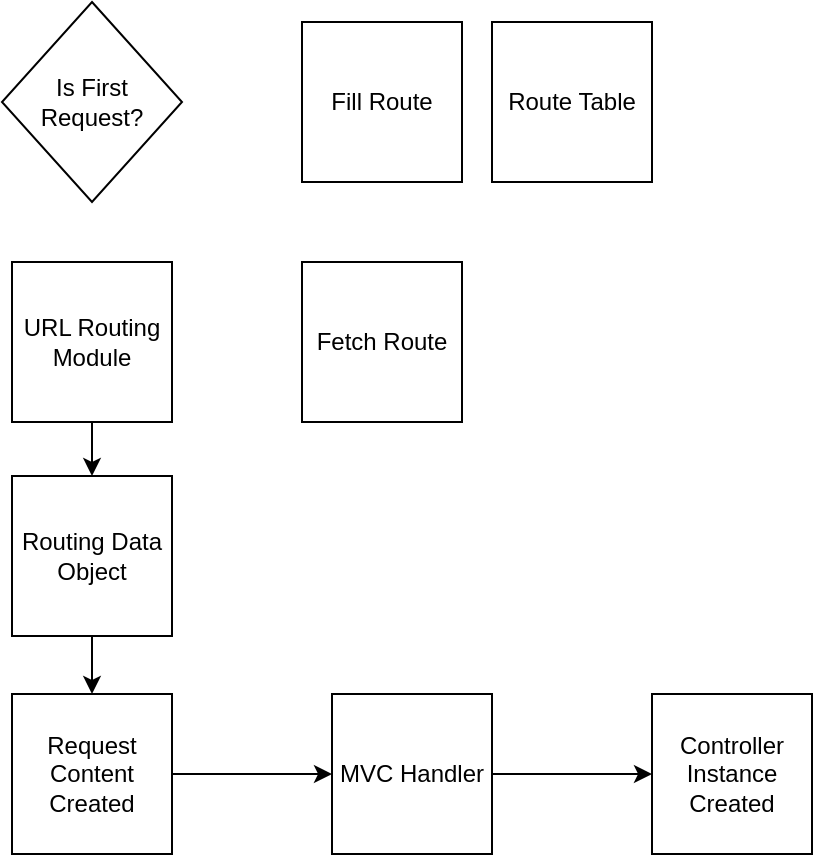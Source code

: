 <mxfile version="24.7.5">
  <diagram name="Page-1" id="iG_QuagarVAqDcdbW2Rk">
    <mxGraphModel dx="794" dy="412" grid="1" gridSize="10" guides="1" tooltips="1" connect="1" arrows="1" fold="1" page="1" pageScale="1" pageWidth="850" pageHeight="1100" math="0" shadow="0">
      <root>
        <mxCell id="0" />
        <mxCell id="1" parent="0" />
        <mxCell id="9xvtGW5jpFJtdQ_3aKCY-1" value="Is First Request?" style="rhombus;whiteSpace=wrap;html=1;" vertex="1" parent="1">
          <mxGeometry x="140" y="60" width="90" height="100" as="geometry" />
        </mxCell>
        <mxCell id="9xvtGW5jpFJtdQ_3aKCY-2" value="Fill Route" style="whiteSpace=wrap;html=1;aspect=fixed;" vertex="1" parent="1">
          <mxGeometry x="290" y="70" width="80" height="80" as="geometry" />
        </mxCell>
        <mxCell id="9xvtGW5jpFJtdQ_3aKCY-3" value="Route Table" style="whiteSpace=wrap;html=1;aspect=fixed;" vertex="1" parent="1">
          <mxGeometry x="385" y="70" width="80" height="80" as="geometry" />
        </mxCell>
        <mxCell id="9xvtGW5jpFJtdQ_3aKCY-7" value="" style="edgeStyle=orthogonalEdgeStyle;rounded=0;orthogonalLoop=1;jettySize=auto;html=1;" edge="1" parent="1" source="9xvtGW5jpFJtdQ_3aKCY-4" target="9xvtGW5jpFJtdQ_3aKCY-6">
          <mxGeometry relative="1" as="geometry" />
        </mxCell>
        <mxCell id="9xvtGW5jpFJtdQ_3aKCY-4" value="URL Routing Module" style="whiteSpace=wrap;html=1;aspect=fixed;" vertex="1" parent="1">
          <mxGeometry x="145" y="190" width="80" height="80" as="geometry" />
        </mxCell>
        <mxCell id="9xvtGW5jpFJtdQ_3aKCY-5" value="Fetch Route" style="whiteSpace=wrap;html=1;aspect=fixed;" vertex="1" parent="1">
          <mxGeometry x="290" y="190" width="80" height="80" as="geometry" />
        </mxCell>
        <mxCell id="9xvtGW5jpFJtdQ_3aKCY-9" value="" style="edgeStyle=orthogonalEdgeStyle;rounded=0;orthogonalLoop=1;jettySize=auto;html=1;" edge="1" parent="1" source="9xvtGW5jpFJtdQ_3aKCY-6" target="9xvtGW5jpFJtdQ_3aKCY-8">
          <mxGeometry relative="1" as="geometry" />
        </mxCell>
        <mxCell id="9xvtGW5jpFJtdQ_3aKCY-6" value="Routing Data Object" style="whiteSpace=wrap;html=1;aspect=fixed;" vertex="1" parent="1">
          <mxGeometry x="145" y="297" width="80" height="80" as="geometry" />
        </mxCell>
        <mxCell id="9xvtGW5jpFJtdQ_3aKCY-11" value="" style="edgeStyle=orthogonalEdgeStyle;rounded=0;orthogonalLoop=1;jettySize=auto;html=1;" edge="1" parent="1" source="9xvtGW5jpFJtdQ_3aKCY-8" target="9xvtGW5jpFJtdQ_3aKCY-10">
          <mxGeometry relative="1" as="geometry" />
        </mxCell>
        <mxCell id="9xvtGW5jpFJtdQ_3aKCY-8" value="Request Content Created" style="whiteSpace=wrap;html=1;aspect=fixed;" vertex="1" parent="1">
          <mxGeometry x="145" y="406" width="80" height="80" as="geometry" />
        </mxCell>
        <mxCell id="9xvtGW5jpFJtdQ_3aKCY-15" value="" style="edgeStyle=orthogonalEdgeStyle;rounded=0;orthogonalLoop=1;jettySize=auto;html=1;" edge="1" parent="1" source="9xvtGW5jpFJtdQ_3aKCY-10" target="9xvtGW5jpFJtdQ_3aKCY-14">
          <mxGeometry relative="1" as="geometry" />
        </mxCell>
        <mxCell id="9xvtGW5jpFJtdQ_3aKCY-10" value="MVC Handler" style="whiteSpace=wrap;html=1;aspect=fixed;" vertex="1" parent="1">
          <mxGeometry x="305" y="406" width="80" height="80" as="geometry" />
        </mxCell>
        <mxCell id="9xvtGW5jpFJtdQ_3aKCY-14" value="Controller Instance Created" style="whiteSpace=wrap;html=1;aspect=fixed;" vertex="1" parent="1">
          <mxGeometry x="465" y="406" width="80" height="80" as="geometry" />
        </mxCell>
      </root>
    </mxGraphModel>
  </diagram>
</mxfile>
